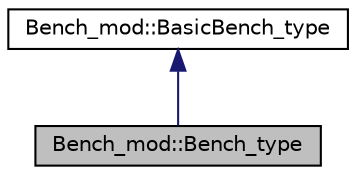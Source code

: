 digraph "Bench_mod::Bench_type"
{
 // LATEX_PDF_SIZE
  edge [fontname="Helvetica",fontsize="10",labelfontname="Helvetica",labelfontsize="10"];
  node [fontname="Helvetica",fontsize="10",shape=record];
  Node1 [label="Bench_mod::Bench_type",height=0.2,width=0.4,color="black", fillcolor="grey75", style="filled", fontcolor="black",tooltip="This is the class for creating benchmark and performance-profiling objects."];
  Node2 -> Node1 [dir="back",color="midnightblue",fontsize="10",style="solid",fontname="Helvetica"];
  Node2 [label="Bench_mod::BasicBench_type",height=0.2,width=0.4,color="black", fillcolor="white", style="filled",URL="$structBench__mod_1_1BasicBench__type.html",tooltip="This is the base class for creating low-level benchmark objects."];
}
